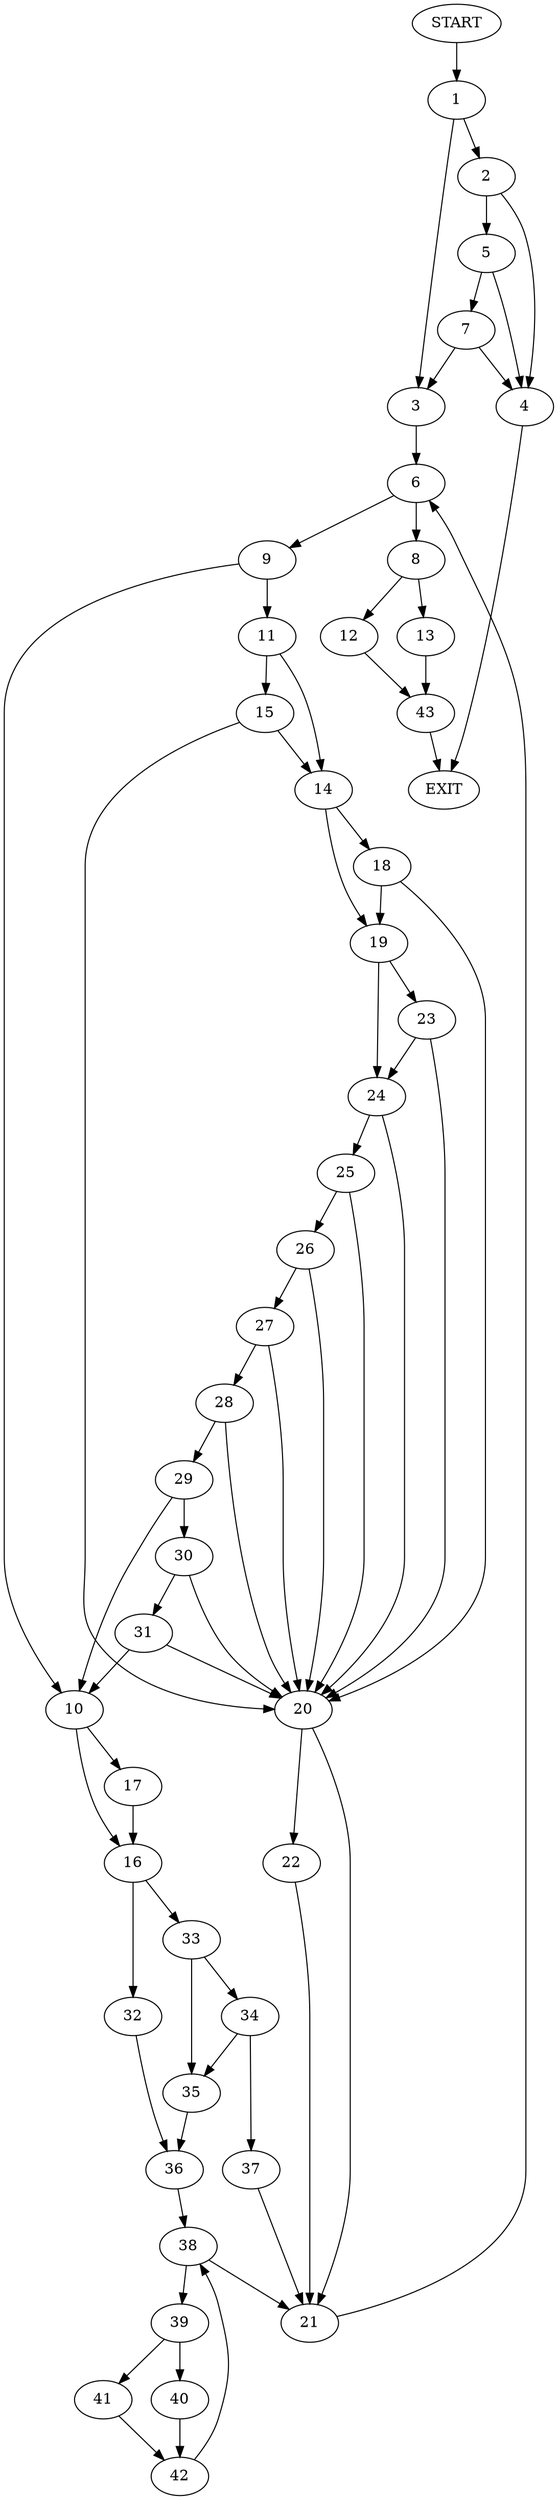 digraph {
0 [label="START"]
44 [label="EXIT"]
0 -> 1
1 -> 2
1 -> 3
2 -> 4
2 -> 5
3 -> 6
4 -> 44
5 -> 7
5 -> 4
7 -> 4
7 -> 3
6 -> 8
6 -> 9
9 -> 10
9 -> 11
8 -> 12
8 -> 13
11 -> 14
11 -> 15
10 -> 16
10 -> 17
14 -> 18
14 -> 19
15 -> 14
15 -> 20
20 -> 21
20 -> 22
18 -> 19
18 -> 20
19 -> 23
19 -> 24
24 -> 25
24 -> 20
23 -> 24
23 -> 20
25 -> 26
25 -> 20
26 -> 27
26 -> 20
27 -> 28
27 -> 20
28 -> 29
28 -> 20
29 -> 10
29 -> 30
30 -> 31
30 -> 20
31 -> 10
31 -> 20
22 -> 21
21 -> 6
16 -> 32
16 -> 33
17 -> 16
33 -> 34
33 -> 35
32 -> 36
35 -> 36
34 -> 37
34 -> 35
37 -> 21
36 -> 38
38 -> 39
38 -> 21
39 -> 40
39 -> 41
40 -> 42
41 -> 42
42 -> 38
13 -> 43
12 -> 43
43 -> 44
}
